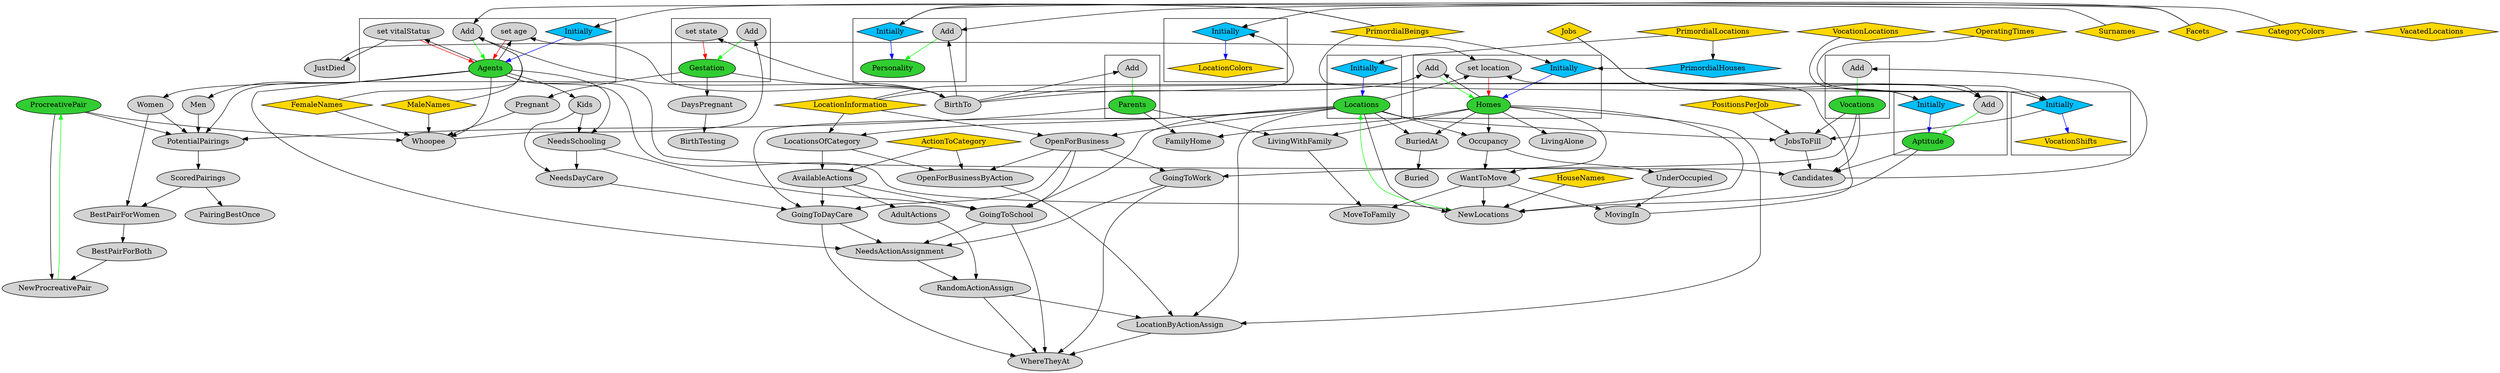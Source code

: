 digraph {
node [ style="filled"]
subgraph "cluster_Agents"{
v18 [ label = "Agents" fillcolor="limegreen"];
v19 [ label = "Add"];
v20 [ label = "Initially" fillcolor="deepskyblue" shape="diamond"];
v22 [ label = "set vitalStatus"];
v23 [ label = "set age"];
}
subgraph "cluster_Personality"{
v4 [ label = "Personality" fillcolor="limegreen"];
v5 [ label = "Add"];
v28 [ label = "Initially" fillcolor="deepskyblue" shape="diamond"];
}
subgraph "cluster_Aptitude"{
v30 [ label = "Aptitude" fillcolor="limegreen"];
v31 [ label = "Add"];
v32 [ label = "Initially" fillcolor="deepskyblue" shape="diamond"];
}
subgraph "cluster_Gestation"{
v7 [ label = "Gestation" fillcolor="limegreen"];
v8 [ label = "Add"];
v27 [ label = "set state"];
}
subgraph "cluster_Parents"{
v25 [ label = "Parents" fillcolor="limegreen"];
v26 [ label = "Add"];
}
subgraph "cluster_LocationColors"{
v39 [ label = "LocationColors" fillcolor="gold" shape="diamond"];
v40 [ label = "Initially" fillcolor="deepskyblue" shape="diamond"];
}
subgraph "cluster_Locations"{
v43 [ label = "Locations" fillcolor="limegreen"];
v44 [ label = "Initially" fillcolor="deepskyblue" shape="diamond"];
}
subgraph "cluster_Homes"{
v47 [ label = "Homes" fillcolor="limegreen"];
v48 [ label = "Add"];
v49 [ label = "Initially" fillcolor="deepskyblue" shape="diamond"];
v51 [ label = "set location"];
}
subgraph "cluster_VocationShifts"{
v66 [ label = "VocationShifts" fillcolor="gold" shape="diamond"];
v67 [ label = "Initially" fillcolor="deepskyblue" shape="diamond"];
}
subgraph "cluster_Vocations"{
v68 [ label = "Vocations" fillcolor="limegreen"];
v69 [ label = "Add"];
}
v0 [ label = "MaleNames" fillcolor="gold" shape="diamond"];
v1 [ label = "FemaleNames" fillcolor="gold" shape="diamond"];
v2 [ label = "Surnames" fillcolor="gold" shape="diamond"];
v3 [ label = "Facets" fillcolor="gold" shape="diamond"];
v6 [ label = "BirthTo"];
v9 [ label = "Whoopee"];
v10 [ label = "Pregnant"];
v11 [ label = "ProcreativePair" fillcolor="limegreen"];
v12 [ label = "NewProcreativePair"];
v13 [ label = "BestPairForBoth"];
v14 [ label = "BestPairForWomen"];
v15 [ label = "ScoredPairings"];
v16 [ label = "PotentialPairings"];
v17 [ label = "Women"];
v21 [ label = "PrimordialBeings" fillcolor="gold" shape="diamond"];
v24 [ label = "Men"];
v29 [ label = "Jobs" fillcolor="gold" shape="diamond"];
v33 [ label = "JustDied"];
v34 [ label = "PairingBestOnce"];
v35 [ label = "DaysPregnant"];
v36 [ label = "BirthTesting"];
v37 [ label = "LocationInformation" fillcolor="gold" shape="diamond"];
v38 [ label = "CategoryColors" fillcolor="gold" shape="diamond"];
v41 [ label = "PrimordialLocations" fillcolor="gold" shape="diamond"];
v42 [ label = "NewLocations"];
v45 [ label = "HouseNames" fillcolor="gold" shape="diamond"];
v46 [ label = "WantToMove"];
v50 [ label = "PrimordialHouses" fillcolor="deepskyblue" shape="diamond"];
v52 [ label = "MovingIn"];
v53 [ label = "UnderOccupied"];
v54 [ label = "Occupancy"];
v55 [ label = "VacatedLocations" fillcolor="gold" shape="diamond"];
v56 [ label = "LocationsOfCategory"];
v57 [ label = "BuriedAt"];
v58 [ label = "Buried"];
v59 [ label = "LivingWithFamily"];
v60 [ label = "FamilyHome"];
v61 [ label = "LivingAlone"];
v62 [ label = "MoveToFamily"];
v63 [ label = "VocationLocations" fillcolor="gold" shape="diamond"];
v64 [ label = "PositionsPerJob" fillcolor="gold" shape="diamond"];
v65 [ label = "OperatingTimes" fillcolor="gold" shape="diamond"];
v70 [ label = "Candidates"];
v71 [ label = "JobsToFill"];
v72 [ label = "ActionToCategory" fillcolor="gold" shape="diamond"];
v73 [ label = "AvailableActions"];
v74 [ label = "OpenForBusiness"];
v75 [ label = "OpenForBusinessByAction"];
v76 [ label = "Kids"];
v77 [ label = "NeedsSchooling"];
v78 [ label = "NeedsDayCare"];
v79 [ label = "GoingToSchool"];
v80 [ label = "GoingToDayCare"];
v81 [ label = "GoingToWork"];
v82 [ label = "WhereTheyAt"];
v83 [ label = "RandomActionAssign"];
v84 [ label = "AdultActions"];
v85 [ label = "NeedsActionAssignment"];
v86 [ label = "LocationByActionAssign"];
v5 -> v4 [ color="green" ]
v6 -> v5 [ constraint="false" ]
v7 -> v6
v8 -> v7 [ color="green" ]
v9 -> v8 [ constraint="false" ]
v10 -> v9
v7 -> v10
v11 -> v9
v12 -> v11 [ color="green" ]
v11 -> v12
v13 -> v12
v14 -> v13
v15 -> v14
v16 -> v15
v11 -> v16
v17 -> v16
v18 -> v17
v19 -> v18 [ color="green" ]
v6 -> v19 [ constraint="false" ]
v2 -> v19 [ constraint="false" ]
v0 -> v19 [ constraint="false" ]
v1 -> v19 [ constraint="false" ]
v20 -> v18 [ color="blue" ]
v21 -> v20 [ constraint="false" ]
v22 -> v18 [ color="red" ]
v18 -> v22 [ constraint="false" ]
v23 -> v18 [ color="red" ]
v6 -> v23 [ constraint="false" ]
v18 -> v23 [ constraint="false" ]
v24 -> v16
v18 -> v24
v18 -> v16
v25 -> v16
v26 -> v25 [ color="green" ]
v6 -> v26 [ constraint="false" ]
v17 -> v14
v18 -> v9
v0 -> v9
v1 -> v9
v27 -> v7 [ color="red" ]
v6 -> v27 [ constraint="false" ]
v3 -> v5 [ constraint="false" ]
v28 -> v4 [ color="blue" ]
v21 -> v28 [ constraint="false" ]
v3 -> v28 [ constraint="false" ]
v31 -> v30 [ color="green" ]
v6 -> v31 [ constraint="false" ]
v29 -> v31 [ constraint="false" ]
v32 -> v30 [ color="blue" ]
v21 -> v32 [ constraint="false" ]
v29 -> v32 [ constraint="false" ]
v22 -> v33
v15 -> v34
v7 -> v35
v35 -> v36
v40 -> v39 [ color="blue" ]
v37 -> v40 [ constraint="false" ]
v38 -> v40 [ constraint="false" ]
v43 -> v42
v42 -> v43 [ color="green" ]
v44 -> v43 [ color="blue" ]
v41 -> v44 [ constraint="false" ]
v45 -> v42
v46 -> v42
v47 -> v46
v48 -> v47 [ color="green" ]
v6 -> v48 [ constraint="false" ]
v47 -> v48 [ constraint="false" ]
v49 -> v47 [ color="blue" ]
v50 -> v49 [ constraint="false" ]
v41 -> v50
v21 -> v49 [ constraint="false" ]
v51 -> v47 [ color="red" ]
v33 -> v51 [ constraint="false" ]
v43 -> v51 [ constraint="false" ]
v52 -> v51 [ constraint="false" ]
v46 -> v52
v53 -> v52
v54 -> v53
v43 -> v54
v47 -> v54
v54 -> v46
v47 -> v42
v18 -> v42
v30 -> v42
v37 -> v56
v43 -> v56
v43 -> v57
v47 -> v57
v57 -> v58
v25 -> v59
v47 -> v59
v25 -> v60
v47 -> v60
v47 -> v61
v59 -> v62
v46 -> v62
v67 -> v66 [ color="blue" ]
v63 -> v67 [ constraint="false" ]
v37 -> v67 [ constraint="false" ]
v65 -> v67 [ constraint="false" ]
v69 -> v68 [ color="green" ]
v70 -> v69 [ constraint="false" ]
v71 -> v70
v43 -> v71
v67 -> v71
v64 -> v71
v68 -> v71
v68 -> v70
v18 -> v70
v30 -> v70
v72 -> v73
v56 -> v73
v43 -> v74
v37 -> v74
v72 -> v75
v56 -> v75
v74 -> v75
v18 -> v76
v76 -> v77
v18 -> v77
v77 -> v78
v76 -> v78
v73 -> v79
v74 -> v79
v43 -> v79
v77 -> v79
v73 -> v80
v74 -> v80
v43 -> v80
v78 -> v80
v68 -> v81
v74 -> v81
v79 -> v82
v80 -> v82
v81 -> v82
v83 -> v82
v84 -> v83
v73 -> v84
v85 -> v83
v81 -> v85
v80 -> v85
v79 -> v85
v18 -> v85
v86 -> v82
v83 -> v86
v47 -> v86
v75 -> v86
v43 -> v86
}
